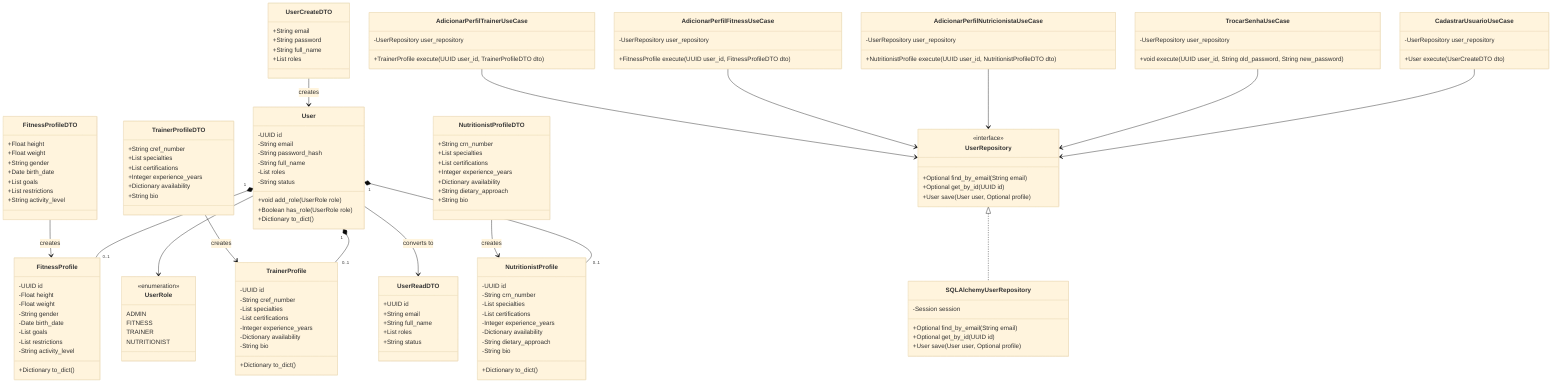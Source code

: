 %%{init: { 'theme': 'base' } }%%

classDiagram
    %% Entidades principais
    class User {
        -UUID id
        -String email
        -String password_hash
        -String full_name
        -List roles
        -String status
        +void add_role(UserRole role)
        +Boolean has_role(UserRole role)
        +Dictionary to_dict()
    }

    class UserRole {
        <<enumeration>>
        ADMIN
        FITNESS
        TRAINER
        NUTRITIONIST
    }

    class FitnessProfile {
        -UUID id
        -Float height
        -Float weight
        -String gender
        -Date birth_date
        -List goals
        -List restrictions
        -String activity_level
        +Dictionary to_dict()
    }

    class TrainerProfile {
        -UUID id
        -String cref_number
        -List specialties
        -List certifications
        -Integer experience_years
        -Dictionary availability
        -String bio
        +Dictionary to_dict()
    }

    class NutritionistProfile {
        -UUID id
        -String crn_number
        -List specialties
        -List certifications
        -Integer experience_years
        -Dictionary availability
        -String dietary_approach
        -String bio
        +Dictionary to_dict()
    }

    %% DTOs
    class FitnessProfileDTO {
        +Float height
        +Float weight
        +String gender
        +Date birth_date
        +List goals
        +List restrictions
        +String activity_level
    }

    class TrainerProfileDTO {
        +String cref_number
        +List specialties
        +List certifications
        +Integer experience_years
        +Dictionary availability
        +String bio
    }

    class NutritionistProfileDTO {
        +String crn_number
        +List specialties
        +List certifications
        +Integer experience_years
        +Dictionary availability
        +String dietary_approach
        +String bio
    }

    class UserCreateDTO {
        +String email
        +String password
        +String full_name
        +List roles
    }

    class UserReadDTO {
        +UUID id
        +String email
        +String full_name
        +List roles
        +String status
    }

    %% Interfaces de Repositório
    class UserRepository {
        <<interface>>
        +Optional find_by_email(String email)
        +Optional get_by_id(UUID id)
        +User save(User user, Optional profile)
    }

    %% Implementações de Repositório
    class SQLAlchemyUserRepository {
        -Session session
        +Optional find_by_email(String email)
        +Optional get_by_id(UUID id)
        +User save(User user, Optional profile)
    }

    %% Use Cases
    class CadastrarUsuarioUseCase {
        -UserRepository user_repository
        +User execute(UserCreateDTO dto)
    }

    class TrocarSenhaUseCase {
        -UserRepository user_repository
        +void execute(UUID user_id, String old_password, String new_password)
    }

    class AdicionarPerfilNutricionistaUseCase {
        -UserRepository user_repository
        +NutritionistProfile execute(UUID user_id, NutritionistProfileDTO dto)
    }

    class AdicionarPerfilFitnessUseCase {
        -UserRepository user_repository
        +FitnessProfile execute(UUID user_id, FitnessProfileDTO dto)
    }

    class AdicionarPerfilTrainerUseCase {
        -UserRepository user_repository
        +TrainerProfile execute(UUID user_id, TrainerProfileDTO dto)
    }

    %% Relacionamentos
    User "1" *-- "0..1" FitnessProfile
    User "1" *-- "0..1" TrainerProfile
    User "1" *-- "0..1" NutritionistProfile
    User --> UserRole

    UserRepository <|.. SQLAlchemyUserRepository

    CadastrarUsuarioUseCase --> UserRepository
    TrocarSenhaUseCase --> UserRepository
    AdicionarPerfilNutricionistaUseCase --> UserRepository
    AdicionarPerfilFitnessUseCase --> UserRepository
    AdicionarPerfilTrainerUseCase --> UserRepository

    UserCreateDTO --> User : creates
    User --> UserReadDTO : converts to
    FitnessProfileDTO --> FitnessProfile : creates
    TrainerProfileDTO --> TrainerProfile : creates
    NutritionistProfileDTO --> NutritionistProfile : creates